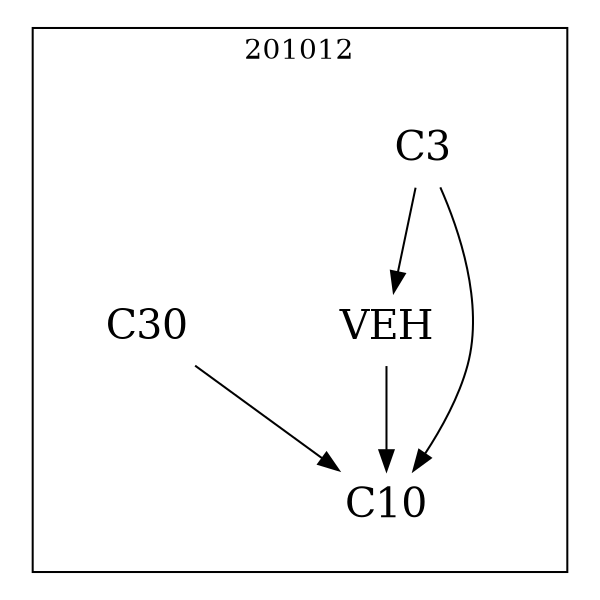 strict digraph DAGS {
	size = "4,4!" ; ratio ="fill"; subgraph cluster_0{
			labeldoc = "t";
			label = "201012";node	[label= VEH, shape = plaintext, fontsize=20] VEH;node	[label= C3, shape = plaintext, fontsize=20] C3;node	[label= C10, shape = plaintext, fontsize=20] C10;node	[label= C30, shape = plaintext, fontsize=20] C30;
VEH->C10;
C3->VEH;
C3->C10;
C30->C10;
	}}